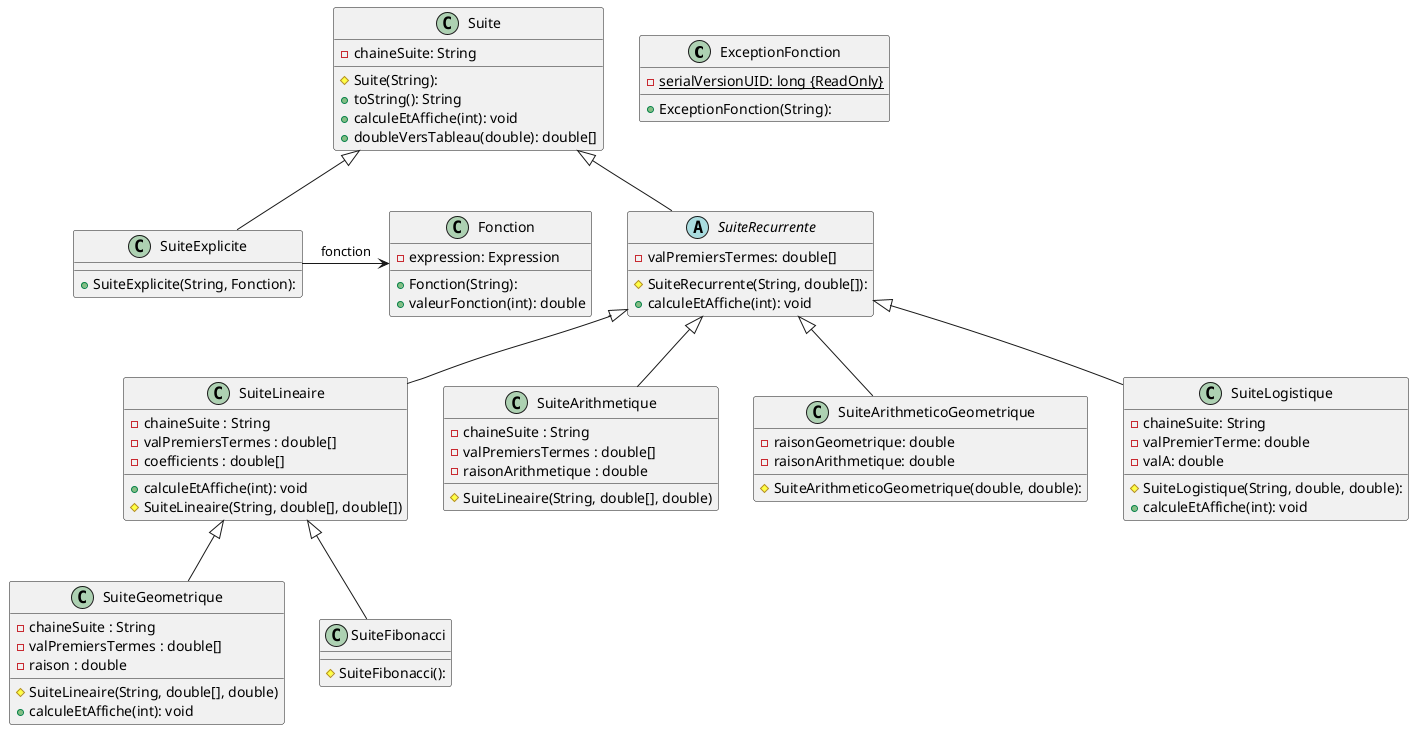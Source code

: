 @startuml

class ExceptionFonction {
  - {static} serialVersionUID: long {ReadOnly}
  + ExceptionFonction(String):
}
class Fonction {
  - expression: Expression
  + Fonction(String):
  + valeurFonction(int): double
}
class Suite {
  - chaineSuite: String
  # Suite(String):
  + toString(): String
  + calculeEtAffiche(int): void
  + doubleVersTableau(double): double[]
}
class SuiteExplicite extends Suite {
  + SuiteExplicite(String, Fonction):
}
abstract class SuiteRecurrente extends Suite {
  - valPremiersTermes: double[]
  # SuiteRecurrente(String, double[]):
  + calculeEtAffiche(int): void
}

class SuiteLineaire extends SuiteRecurrente {
  - chaineSuite : String
  - valPremiersTermes : double[]
  - coefficients : double[]
  + calculeEtAffiche(int): void
  # SuiteLineaire(String, double[], double[])
}

class SuiteGeometrique extends SuiteLineaire {
  - chaineSuite : String
  - valPremiersTermes : double[]
  - raison : double
  # SuiteLineaire(String, double[], double)
  + calculeEtAffiche(int): void
}

class SuiteArithmetique extends SuiteRecurrente {
  - chaineSuite : String
  - valPremiersTermes : double[]
  - raisonArithmetique : double
  # SuiteLineaire(String, double[], double)
}


class SuiteArithmeticoGeometrique extends SuiteRecurrente {
  - raisonGeometrique: double
  - raisonArithmetique: double
  # SuiteArithmeticoGeometrique(double, double):
}

class SuiteLogistique extends SuiteRecurrente {
  - chaineSuite: String
  - valPremierTerme: double
  - valA: double
  # SuiteLogistique(String, double, double):
  + calculeEtAffiche(int): void
}

class SuiteFibonacci extends SuiteLineaire {
  # SuiteFibonacci():
}

SuiteExplicite -> Fonction: fonction

@enduml
